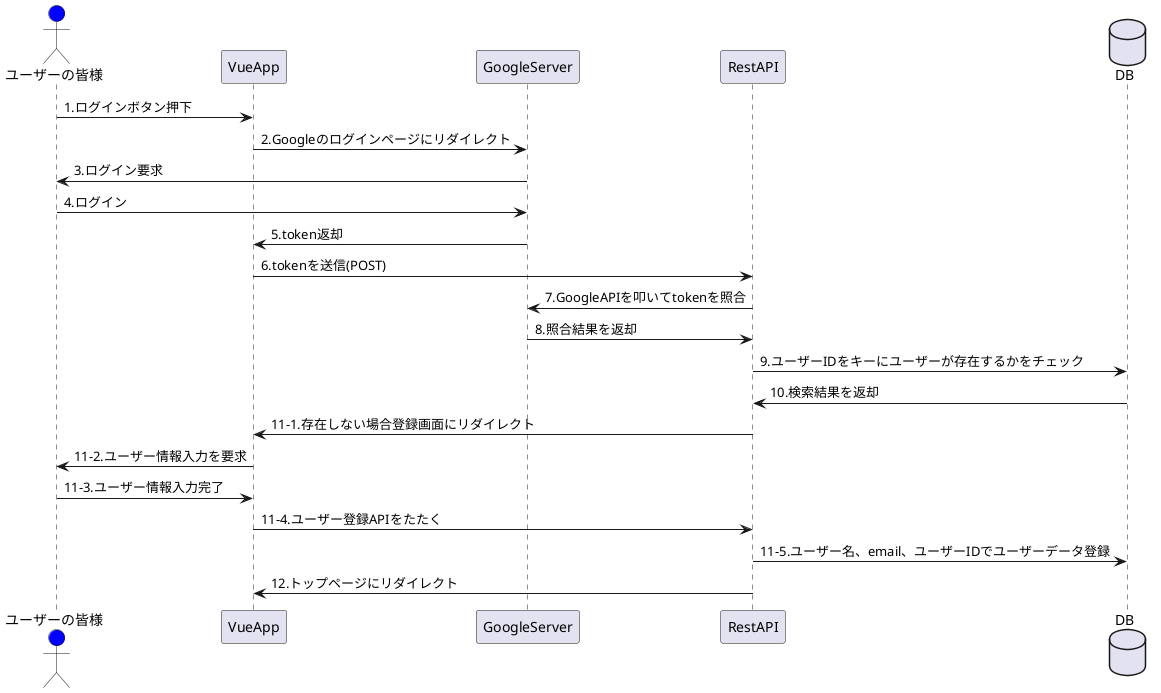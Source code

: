 @startuml
actor ユーザーの皆様 #blue
participant VueApp
participant GoogleServer
participant RestAPI
database DB
ユーザーの皆様 -> VueApp: 1.ログインボタン押下
VueApp -> GoogleServer: 2.Googleのログインページにリダイレクト
GoogleServer -> ユーザーの皆様: 3.ログイン要求
ユーザーの皆様 -> GoogleServer: 4.ログイン
GoogleServer -> VueApp: 5.token返却
VueApp -> RestAPI: 6.tokenを送信(POST)
RestAPI -> GoogleServer: 7.GoogleAPIを叩いてtokenを照合
GoogleServer -> RestAPI: 8.照合結果を返却
RestAPI -> DB: 9.ユーザーIDをキーにユーザーが存在するかをチェック
DB -> RestAPI: 10.検索結果を返却
RestAPI -> VueApp: 11-1.存在しない場合登録画面にリダイレクト
VueApp -> ユーザーの皆様: 11-2.ユーザー情報入力を要求
ユーザーの皆様 -> VueApp: 11-3.ユーザー情報入力完了
VueApp -> RestAPI: 11-4.ユーザー登録APIをたたく
RestAPI -> DB: 11-5.ユーザー名、email、ユーザーIDでユーザーデータ登録
RestAPI -> VueApp: 12.トップページにリダイレクト
@enduml